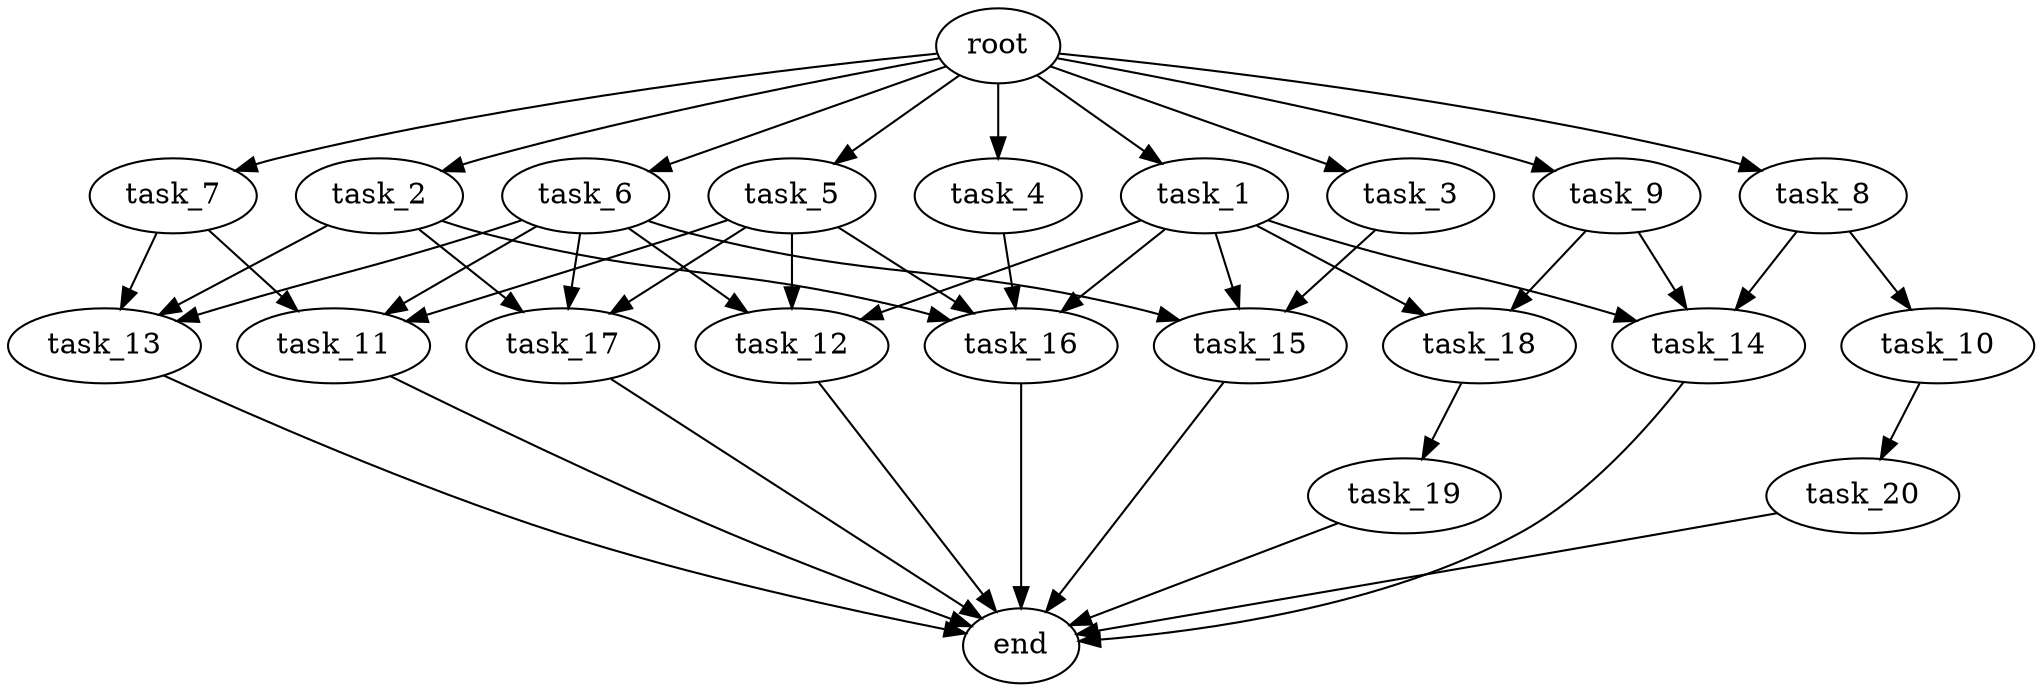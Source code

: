 digraph G {
  root [size="0.000000e+00"];
  task_1 [size="5.443956e+09"];
  task_2 [size="1.739324e+09"];
  task_3 [size="6.537099e+09"];
  task_4 [size="3.653602e+09"];
  task_5 [size="6.533712e+09"];
  task_6 [size="8.354855e+09"];
  task_7 [size="5.167112e+09"];
  task_8 [size="3.763911e+09"];
  task_9 [size="9.072517e+09"];
  task_10 [size="5.164201e+09"];
  task_11 [size="3.529627e+09"];
  task_12 [size="8.677326e+09"];
  task_13 [size="4.869129e+09"];
  task_14 [size="4.821619e+09"];
  task_15 [size="6.042506e+09"];
  task_16 [size="5.018868e+09"];
  task_17 [size="1.390544e+09"];
  task_18 [size="1.656893e+09"];
  task_19 [size="7.718052e+08"];
  task_20 [size="6.435127e+09"];
  end [size="0.000000e+00"];

  root -> task_1 [size="1.000000e-12"];
  root -> task_2 [size="1.000000e-12"];
  root -> task_3 [size="1.000000e-12"];
  root -> task_4 [size="1.000000e-12"];
  root -> task_5 [size="1.000000e-12"];
  root -> task_6 [size="1.000000e-12"];
  root -> task_7 [size="1.000000e-12"];
  root -> task_8 [size="1.000000e-12"];
  root -> task_9 [size="1.000000e-12"];
  task_1 -> task_12 [size="2.892442e+08"];
  task_1 -> task_14 [size="1.607206e+08"];
  task_1 -> task_15 [size="2.014169e+08"];
  task_1 -> task_16 [size="1.254717e+08"];
  task_1 -> task_18 [size="8.284463e+07"];
  task_2 -> task_13 [size="1.623043e+08"];
  task_2 -> task_16 [size="1.254717e+08"];
  task_2 -> task_17 [size="4.635147e+07"];
  task_3 -> task_15 [size="2.014169e+08"];
  task_4 -> task_16 [size="1.254717e+08"];
  task_5 -> task_11 [size="1.176542e+08"];
  task_5 -> task_12 [size="2.892442e+08"];
  task_5 -> task_16 [size="1.254717e+08"];
  task_5 -> task_17 [size="4.635147e+07"];
  task_6 -> task_11 [size="1.176542e+08"];
  task_6 -> task_12 [size="2.892442e+08"];
  task_6 -> task_13 [size="1.623043e+08"];
  task_6 -> task_15 [size="2.014169e+08"];
  task_6 -> task_17 [size="4.635147e+07"];
  task_7 -> task_11 [size="1.176542e+08"];
  task_7 -> task_13 [size="1.623043e+08"];
  task_8 -> task_10 [size="5.164201e+08"];
  task_8 -> task_14 [size="1.607206e+08"];
  task_9 -> task_14 [size="1.607206e+08"];
  task_9 -> task_18 [size="8.284463e+07"];
  task_10 -> task_20 [size="6.435127e+08"];
  task_11 -> end [size="1.000000e-12"];
  task_12 -> end [size="1.000000e-12"];
  task_13 -> end [size="1.000000e-12"];
  task_14 -> end [size="1.000000e-12"];
  task_15 -> end [size="1.000000e-12"];
  task_16 -> end [size="1.000000e-12"];
  task_17 -> end [size="1.000000e-12"];
  task_18 -> task_19 [size="7.718052e+07"];
  task_19 -> end [size="1.000000e-12"];
  task_20 -> end [size="1.000000e-12"];
}
